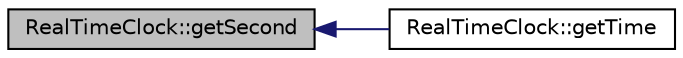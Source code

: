 digraph G
{
  edge [fontname="Helvetica",fontsize="10",labelfontname="Helvetica",labelfontsize="10"];
  node [fontname="Helvetica",fontsize="10",shape=record];
  rankdir=LR;
  Node1 [label="RealTimeClock::getSecond",height=0.2,width=0.4,color="black", fillcolor="grey75", style="filled" fontcolor="black"];
  Node1 -> Node2 [dir=back,color="midnightblue",fontsize="10",style="solid",fontname="Helvetica"];
  Node2 [label="RealTimeClock::getTime",height=0.2,width=0.4,color="black", fillcolor="white", style="filled",URL="$class_real_time_clock.html#aad4ca0e261b2a594e536303dee1116f4"];
}
